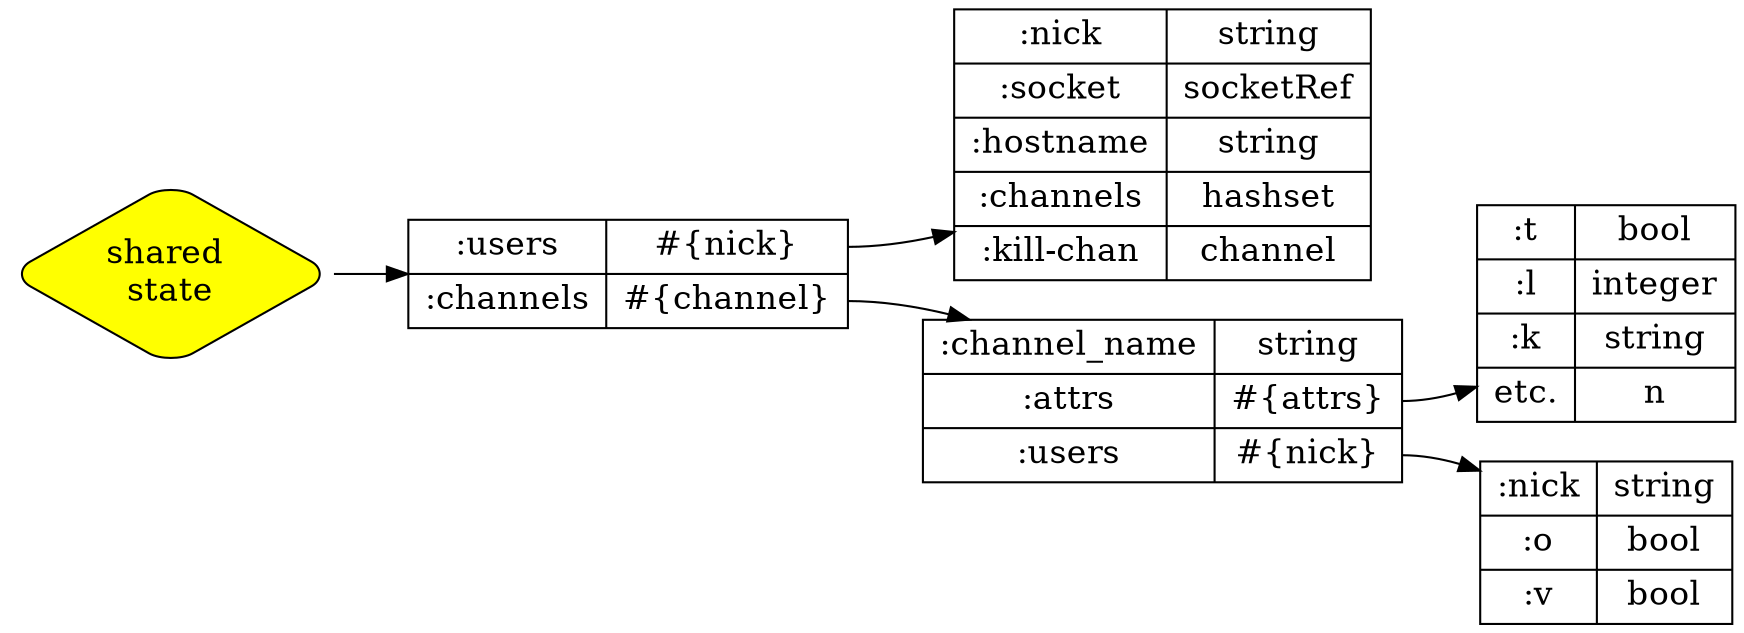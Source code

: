 digraph g {
  graph [
         rankdir = "LR"
         ];
  node [
        fontsize = "16"
        shape = "ellipse"
        ];
  edge [
        ];
  "head" [
           label = "shared \nstate",
           fillcolor = "yellow",
           style = "rounded,filled",
           shape = "diamond"];
  "state" [
           label = "{{<f0> :users | <f1> :channels} |
                     {<f2> #\{nick\}| <f3> #\{channel\}}}"
           shape = "record"
           ];
  "users" [
           label = "{{<f0> :nick |<f1> :socket |<f2> :hostname |<f3> :channels | <f8> :kill-chan } | 
                      {<f4> string | <f5> socketRef | <f6> string | <f7> hashset | <f8> channel}}",
           shape = "record"
         ];
  "channels" [
              label = "{{<f0> :channel_name | <f1> :attrs | <f2> :users } |
                        {<f3> string | <f4> #\{attrs\} | <f5> #\{nick\} }}",                                 shape = "record"
              ];
  "channel_attrs" [
                   label = "{{<f0> :t | <f1> :l | <f2> :k | etc.} | 
                             {<f3> bool | <f4> integer | <f5> string |n }}",
                   shape = "record"
                   ];
  "channel_users" [
                   label = "{{<f0> :nick | <f1> :o | <f2> :v } |
                             {<f3> string | <f4> bool | <f5> bool }}",
                   shape = "record"
                   ];
  "head" -> "state";
  "state":f2 -> "users";
  "state":f3 -> "channels";
  "channels":f4 -> "channel_attrs";
  "channels":f5 -> "channel_users";
}